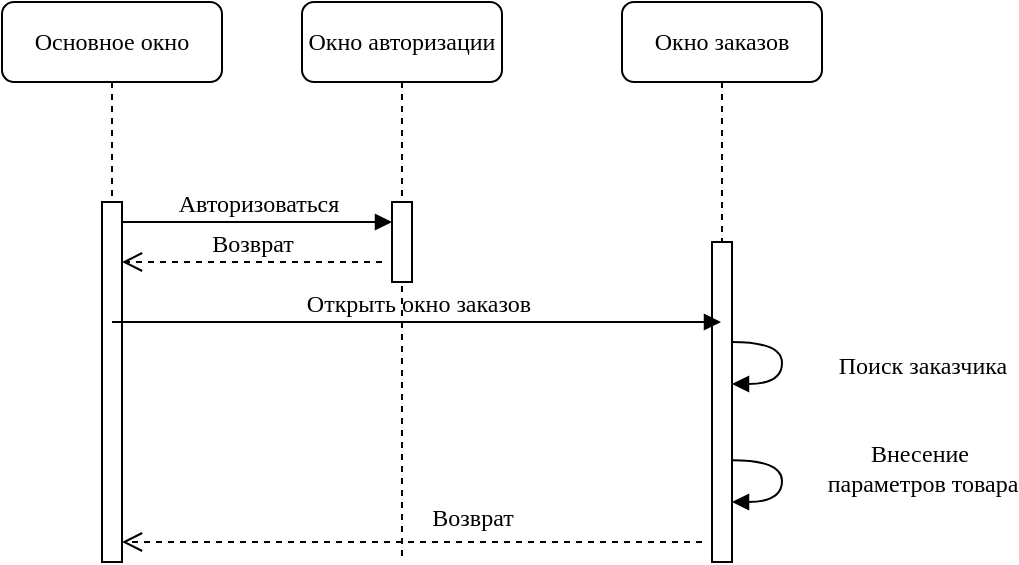 <mxfile version="22.1.3" type="device">
  <diagram name="Page-1" id="13e1069c-82ec-6db2-03f1-153e76fe0fe0">
    <mxGraphModel dx="731" dy="710" grid="1" gridSize="10" guides="1" tooltips="1" connect="1" arrows="1" fold="1" page="1" pageScale="1" pageWidth="1100" pageHeight="850" background="none" math="0" shadow="0">
      <root>
        <mxCell id="0" />
        <mxCell id="1" parent="0" />
        <mxCell id="7baba1c4bc27f4b0-2" value="Окно авторизации" style="shape=umlLifeline;perimeter=lifelinePerimeter;whiteSpace=wrap;html=1;container=1;collapsible=0;recursiveResize=0;outlineConnect=0;rounded=1;shadow=0;comic=0;labelBackgroundColor=none;strokeWidth=1;fontFamily=Verdana;fontSize=12;align=center;" parent="1" vertex="1">
          <mxGeometry x="240" y="80" width="100" height="280" as="geometry" />
        </mxCell>
        <mxCell id="7baba1c4bc27f4b0-10" value="" style="html=1;points=[];perimeter=orthogonalPerimeter;rounded=0;shadow=0;comic=0;labelBackgroundColor=none;strokeWidth=1;fontFamily=Verdana;fontSize=12;align=center;" parent="7baba1c4bc27f4b0-2" vertex="1">
          <mxGeometry x="45" y="100" width="10" height="40" as="geometry" />
        </mxCell>
        <mxCell id="7baba1c4bc27f4b0-3" value="Окно заказов" style="shape=umlLifeline;perimeter=lifelinePerimeter;whiteSpace=wrap;html=1;container=1;collapsible=0;recursiveResize=0;outlineConnect=0;rounded=1;shadow=0;comic=0;labelBackgroundColor=none;strokeWidth=1;fontFamily=Verdana;fontSize=12;align=center;" parent="1" vertex="1">
          <mxGeometry x="400" y="80" width="100" height="280" as="geometry" />
        </mxCell>
        <mxCell id="7baba1c4bc27f4b0-13" value="" style="html=1;points=[];perimeter=orthogonalPerimeter;rounded=0;shadow=0;comic=0;labelBackgroundColor=none;strokeWidth=1;fontFamily=Verdana;fontSize=12;align=center;" parent="7baba1c4bc27f4b0-3" vertex="1">
          <mxGeometry x="45" y="120" width="10" height="160" as="geometry" />
        </mxCell>
        <mxCell id="2jb0UfUXojAi2Yqv621_-11" value="&lt;div&gt;Внесение&amp;nbsp;&lt;/div&gt;&lt;div&gt;параметров товара&lt;/div&gt;" style="html=1;verticalAlign=bottom;endArrow=block;labelBackgroundColor=none;fontFamily=Verdana;fontSize=12;elbow=vertical;edgeStyle=orthogonalEdgeStyle;curved=1;exitX=0.994;exitY=0.682;exitDx=0;exitDy=0;exitPerimeter=0;" parent="7baba1c4bc27f4b0-3" source="7baba1c4bc27f4b0-13" target="7baba1c4bc27f4b0-13" edge="1">
          <mxGeometry x="0.295" y="-70" relative="1" as="geometry">
            <mxPoint x="64" y="236" as="sourcePoint" />
            <mxPoint x="110" y="260" as="targetPoint" />
            <Array as="points">
              <mxPoint x="80" y="229" />
              <mxPoint x="80" y="250" />
            </Array>
            <mxPoint x="70" y="70" as="offset" />
          </mxGeometry>
        </mxCell>
        <mxCell id="QlXq6YQfVXaJkivFBbUZ-1" value="Поиск заказчика" style="html=1;verticalAlign=bottom;endArrow=block;labelBackgroundColor=none;fontFamily=Verdana;fontSize=12;elbow=vertical;edgeStyle=orthogonalEdgeStyle;curved=1;exitX=0.994;exitY=0.682;exitDx=0;exitDy=0;exitPerimeter=0;" edge="1" parent="7baba1c4bc27f4b0-3">
          <mxGeometry x="0.295" y="-70" relative="1" as="geometry">
            <mxPoint x="55" y="170" as="sourcePoint" />
            <mxPoint x="55" y="191" as="targetPoint" />
            <Array as="points">
              <mxPoint x="80" y="170" />
              <mxPoint x="80" y="191" />
            </Array>
            <mxPoint x="70" y="70" as="offset" />
          </mxGeometry>
        </mxCell>
        <mxCell id="7baba1c4bc27f4b0-8" value="Основное окно " style="shape=umlLifeline;perimeter=lifelinePerimeter;whiteSpace=wrap;html=1;container=1;collapsible=0;recursiveResize=0;outlineConnect=0;rounded=1;shadow=0;comic=0;labelBackgroundColor=none;strokeWidth=1;fontFamily=Verdana;fontSize=12;align=center;" parent="1" vertex="1">
          <mxGeometry x="90" y="80" width="110" height="280" as="geometry" />
        </mxCell>
        <mxCell id="7baba1c4bc27f4b0-9" value="" style="html=1;points=[];perimeter=orthogonalPerimeter;rounded=0;shadow=0;comic=0;labelBackgroundColor=none;strokeWidth=1;fontFamily=Verdana;fontSize=12;align=center;" parent="7baba1c4bc27f4b0-8" vertex="1">
          <mxGeometry x="50" y="100" width="10" height="180" as="geometry" />
        </mxCell>
        <mxCell id="2jb0UfUXojAi2Yqv621_-1" value="Открыть окно заказов " style="html=1;verticalAlign=bottom;endArrow=block;labelBackgroundColor=none;fontFamily=Verdana;fontSize=12;edgeStyle=elbowEdgeStyle;elbow=vertical;" parent="7baba1c4bc27f4b0-8" target="7baba1c4bc27f4b0-3" edge="1">
          <mxGeometry relative="1" as="geometry">
            <mxPoint x="55" y="160" as="sourcePoint" />
            <Array as="points">
              <mxPoint x="60" y="160" />
            </Array>
            <mxPoint x="185" y="160" as="targetPoint" />
          </mxGeometry>
        </mxCell>
        <mxCell id="7baba1c4bc27f4b0-11" value="Авторизоваться" style="html=1;verticalAlign=bottom;endArrow=block;labelBackgroundColor=none;fontFamily=Verdana;fontSize=12;edgeStyle=elbowEdgeStyle;elbow=vertical;" parent="1" edge="1">
          <mxGeometry relative="1" as="geometry">
            <mxPoint x="150" y="190" as="sourcePoint" />
            <mxPoint x="285" y="190" as="targetPoint" />
            <Array as="points">
              <mxPoint x="220" y="190" />
            </Array>
          </mxGeometry>
        </mxCell>
        <mxCell id="2jb0UfUXojAi2Yqv621_-3" value="Возврат" style="html=1;verticalAlign=bottom;endArrow=open;dashed=1;endSize=8;labelBackgroundColor=none;fontFamily=Verdana;fontSize=12;" parent="1" edge="1">
          <mxGeometry x="-0.197" y="-3" relative="1" as="geometry">
            <mxPoint x="150" y="350.0" as="targetPoint" />
            <mxPoint x="440" y="350" as="sourcePoint" />
            <Array as="points" />
            <mxPoint x="1" as="offset" />
          </mxGeometry>
        </mxCell>
        <mxCell id="2jb0UfUXojAi2Yqv621_-4" value="Возврат" style="html=1;verticalAlign=bottom;endArrow=open;dashed=1;endSize=8;labelBackgroundColor=none;fontFamily=Verdana;fontSize=12;" parent="1" edge="1">
          <mxGeometry relative="1" as="geometry">
            <mxPoint x="150" y="210" as="targetPoint" />
            <mxPoint x="280" y="210" as="sourcePoint" />
            <Array as="points" />
          </mxGeometry>
        </mxCell>
      </root>
    </mxGraphModel>
  </diagram>
</mxfile>
